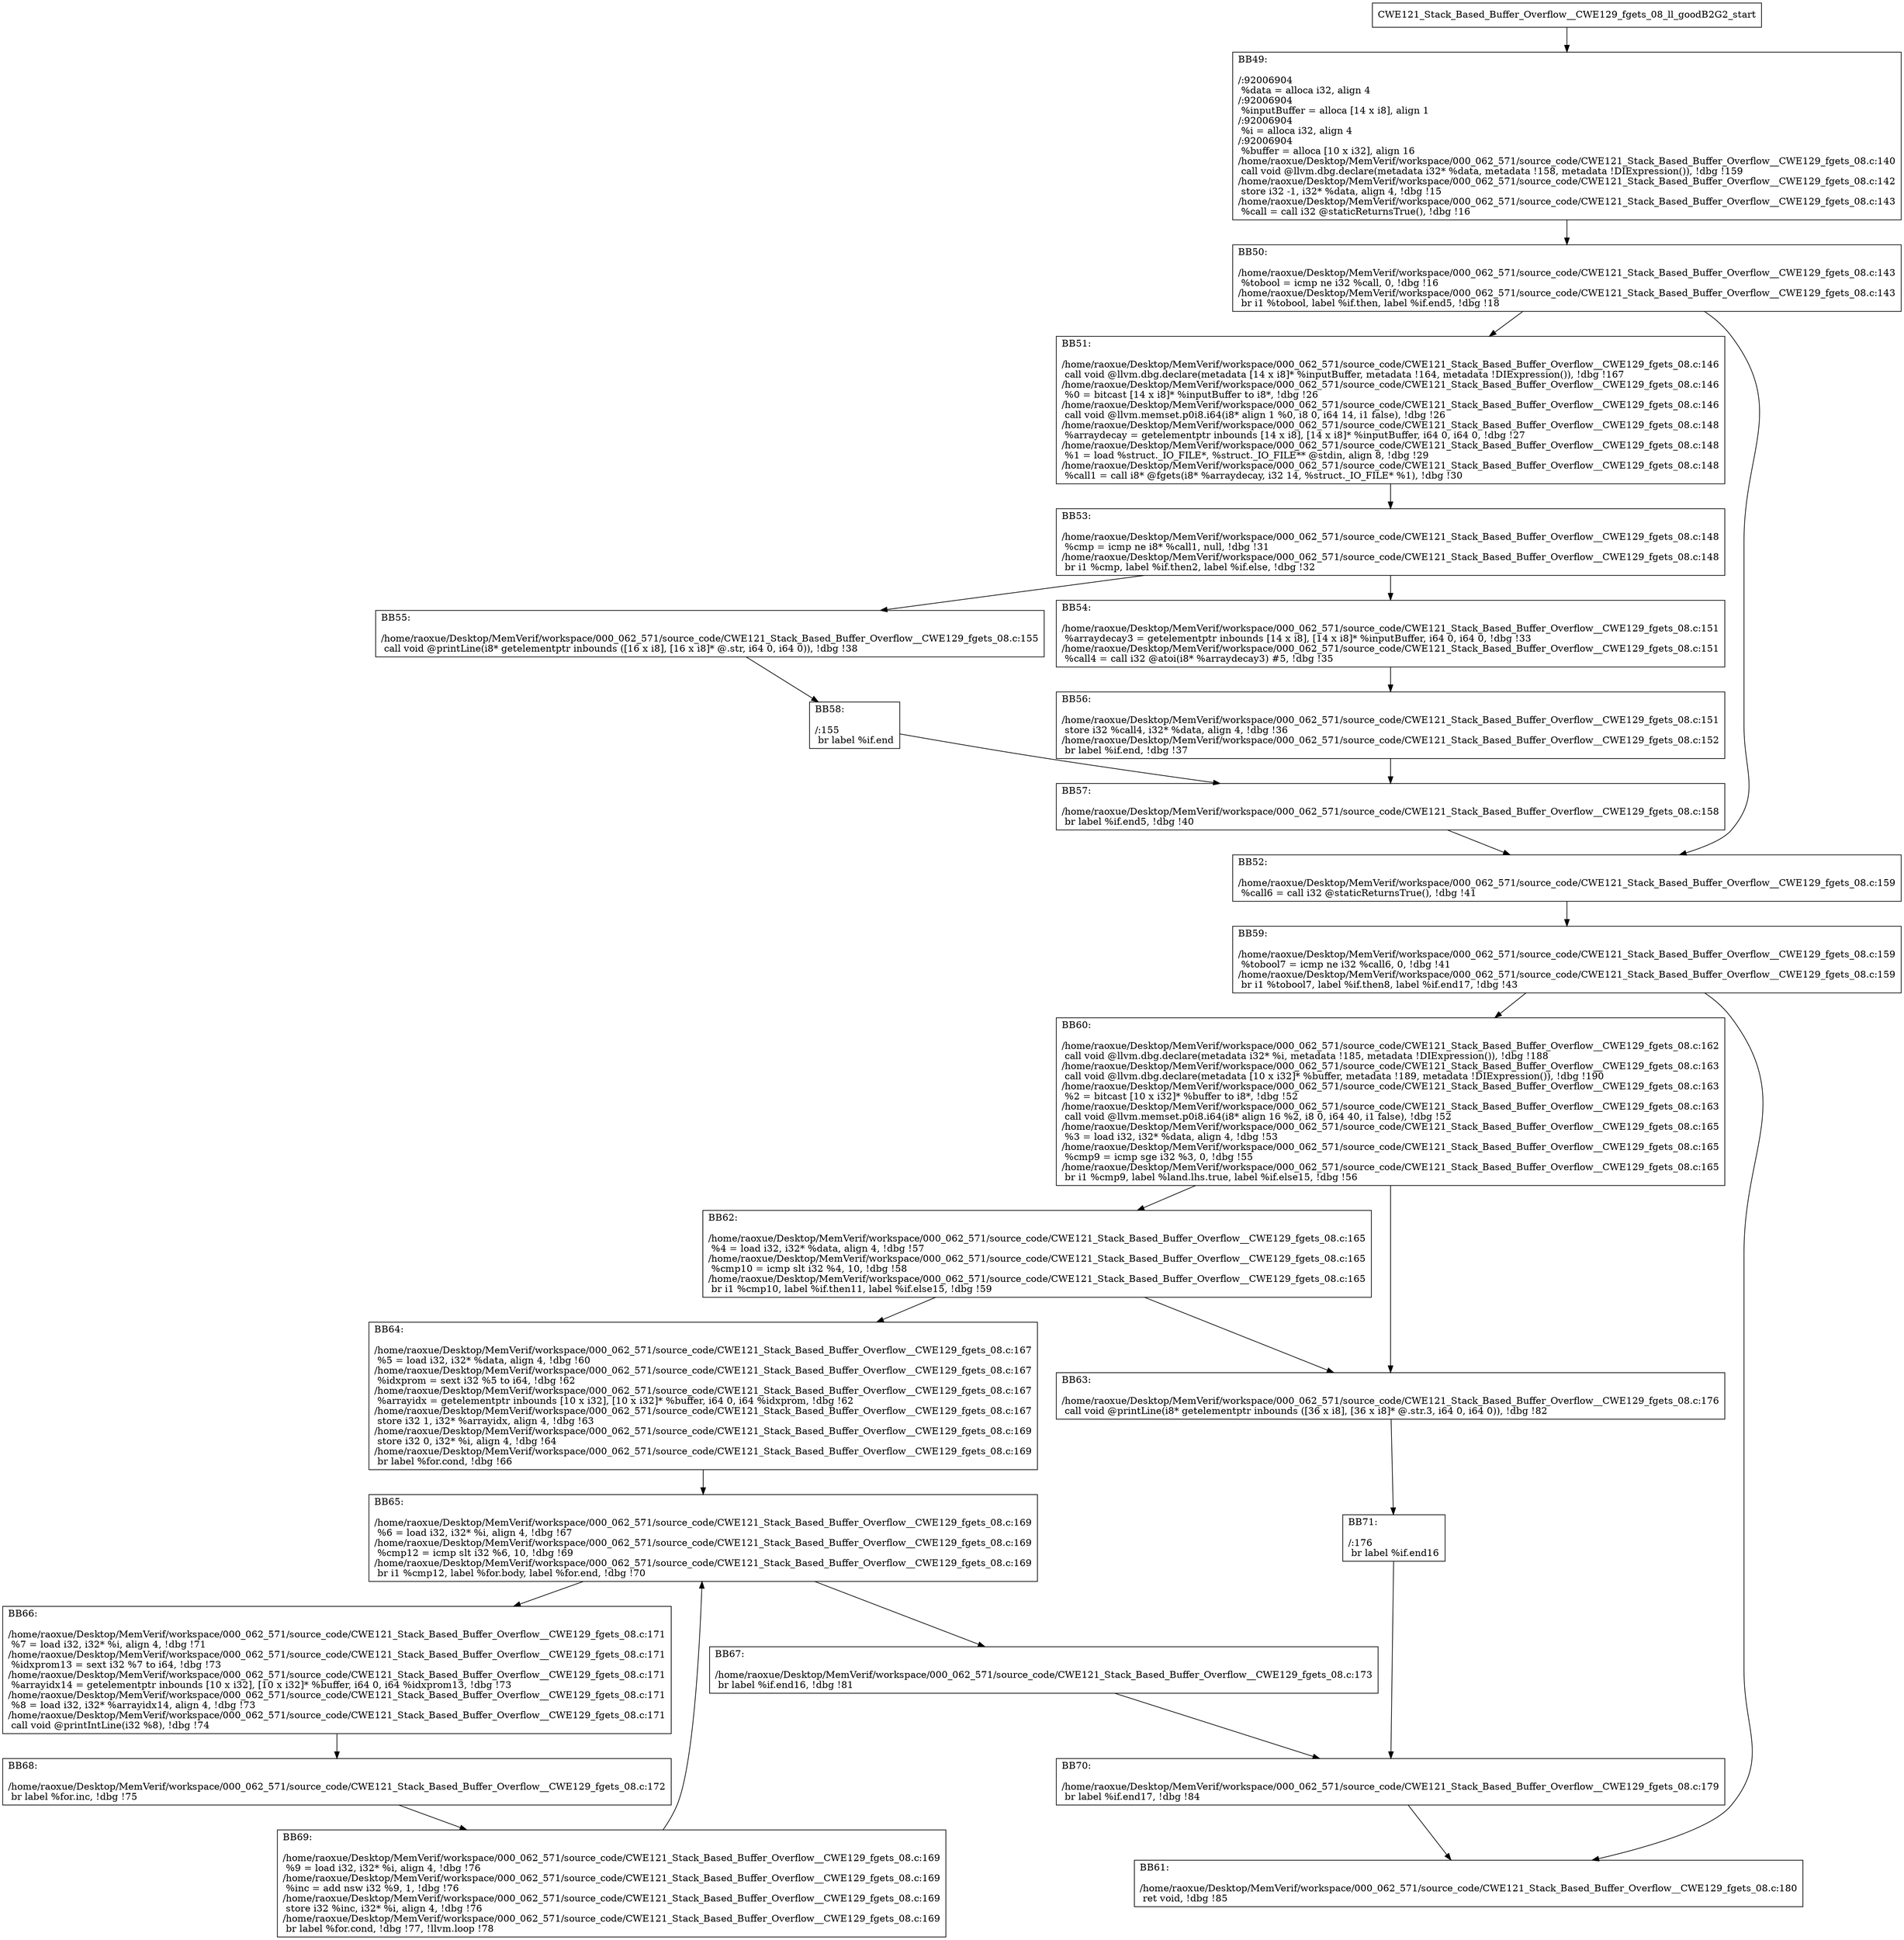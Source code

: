 digraph "CFG for'CWE121_Stack_Based_Buffer_Overflow__CWE129_fgets_08_ll_goodB2G2' function" {
	BBCWE121_Stack_Based_Buffer_Overflow__CWE129_fgets_08_ll_goodB2G2_start[shape=record,label="{CWE121_Stack_Based_Buffer_Overflow__CWE129_fgets_08_ll_goodB2G2_start}"];
	BBCWE121_Stack_Based_Buffer_Overflow__CWE129_fgets_08_ll_goodB2G2_start-> CWE121_Stack_Based_Buffer_Overflow__CWE129_fgets_08_ll_goodB2G2BB49;
	CWE121_Stack_Based_Buffer_Overflow__CWE129_fgets_08_ll_goodB2G2BB49 [shape=record, label="{BB49:\l\l/:92006904\l
  %data = alloca i32, align 4\l
/:92006904\l
  %inputBuffer = alloca [14 x i8], align 1\l
/:92006904\l
  %i = alloca i32, align 4\l
/:92006904\l
  %buffer = alloca [10 x i32], align 16\l
/home/raoxue/Desktop/MemVerif/workspace/000_062_571/source_code/CWE121_Stack_Based_Buffer_Overflow__CWE129_fgets_08.c:140\l
  call void @llvm.dbg.declare(metadata i32* %data, metadata !158, metadata !DIExpression()), !dbg !159\l
/home/raoxue/Desktop/MemVerif/workspace/000_062_571/source_code/CWE121_Stack_Based_Buffer_Overflow__CWE129_fgets_08.c:142\l
  store i32 -1, i32* %data, align 4, !dbg !15\l
/home/raoxue/Desktop/MemVerif/workspace/000_062_571/source_code/CWE121_Stack_Based_Buffer_Overflow__CWE129_fgets_08.c:143\l
  %call = call i32 @staticReturnsTrue(), !dbg !16\l
}"];
	CWE121_Stack_Based_Buffer_Overflow__CWE129_fgets_08_ll_goodB2G2BB49-> CWE121_Stack_Based_Buffer_Overflow__CWE129_fgets_08_ll_goodB2G2BB50;
	CWE121_Stack_Based_Buffer_Overflow__CWE129_fgets_08_ll_goodB2G2BB50 [shape=record, label="{BB50:\l\l/home/raoxue/Desktop/MemVerif/workspace/000_062_571/source_code/CWE121_Stack_Based_Buffer_Overflow__CWE129_fgets_08.c:143\l
  %tobool = icmp ne i32 %call, 0, !dbg !16\l
/home/raoxue/Desktop/MemVerif/workspace/000_062_571/source_code/CWE121_Stack_Based_Buffer_Overflow__CWE129_fgets_08.c:143\l
  br i1 %tobool, label %if.then, label %if.end5, !dbg !18\l
}"];
	CWE121_Stack_Based_Buffer_Overflow__CWE129_fgets_08_ll_goodB2G2BB50-> CWE121_Stack_Based_Buffer_Overflow__CWE129_fgets_08_ll_goodB2G2BB51;
	CWE121_Stack_Based_Buffer_Overflow__CWE129_fgets_08_ll_goodB2G2BB50-> CWE121_Stack_Based_Buffer_Overflow__CWE129_fgets_08_ll_goodB2G2BB52;
	CWE121_Stack_Based_Buffer_Overflow__CWE129_fgets_08_ll_goodB2G2BB51 [shape=record, label="{BB51:\l\l/home/raoxue/Desktop/MemVerif/workspace/000_062_571/source_code/CWE121_Stack_Based_Buffer_Overflow__CWE129_fgets_08.c:146\l
  call void @llvm.dbg.declare(metadata [14 x i8]* %inputBuffer, metadata !164, metadata !DIExpression()), !dbg !167\l
/home/raoxue/Desktop/MemVerif/workspace/000_062_571/source_code/CWE121_Stack_Based_Buffer_Overflow__CWE129_fgets_08.c:146\l
  %0 = bitcast [14 x i8]* %inputBuffer to i8*, !dbg !26\l
/home/raoxue/Desktop/MemVerif/workspace/000_062_571/source_code/CWE121_Stack_Based_Buffer_Overflow__CWE129_fgets_08.c:146\l
  call void @llvm.memset.p0i8.i64(i8* align 1 %0, i8 0, i64 14, i1 false), !dbg !26\l
/home/raoxue/Desktop/MemVerif/workspace/000_062_571/source_code/CWE121_Stack_Based_Buffer_Overflow__CWE129_fgets_08.c:148\l
  %arraydecay = getelementptr inbounds [14 x i8], [14 x i8]* %inputBuffer, i64 0, i64 0, !dbg !27\l
/home/raoxue/Desktop/MemVerif/workspace/000_062_571/source_code/CWE121_Stack_Based_Buffer_Overflow__CWE129_fgets_08.c:148\l
  %1 = load %struct._IO_FILE*, %struct._IO_FILE** @stdin, align 8, !dbg !29\l
/home/raoxue/Desktop/MemVerif/workspace/000_062_571/source_code/CWE121_Stack_Based_Buffer_Overflow__CWE129_fgets_08.c:148\l
  %call1 = call i8* @fgets(i8* %arraydecay, i32 14, %struct._IO_FILE* %1), !dbg !30\l
}"];
	CWE121_Stack_Based_Buffer_Overflow__CWE129_fgets_08_ll_goodB2G2BB51-> CWE121_Stack_Based_Buffer_Overflow__CWE129_fgets_08_ll_goodB2G2BB53;
	CWE121_Stack_Based_Buffer_Overflow__CWE129_fgets_08_ll_goodB2G2BB53 [shape=record, label="{BB53:\l\l/home/raoxue/Desktop/MemVerif/workspace/000_062_571/source_code/CWE121_Stack_Based_Buffer_Overflow__CWE129_fgets_08.c:148\l
  %cmp = icmp ne i8* %call1, null, !dbg !31\l
/home/raoxue/Desktop/MemVerif/workspace/000_062_571/source_code/CWE121_Stack_Based_Buffer_Overflow__CWE129_fgets_08.c:148\l
  br i1 %cmp, label %if.then2, label %if.else, !dbg !32\l
}"];
	CWE121_Stack_Based_Buffer_Overflow__CWE129_fgets_08_ll_goodB2G2BB53-> CWE121_Stack_Based_Buffer_Overflow__CWE129_fgets_08_ll_goodB2G2BB54;
	CWE121_Stack_Based_Buffer_Overflow__CWE129_fgets_08_ll_goodB2G2BB53-> CWE121_Stack_Based_Buffer_Overflow__CWE129_fgets_08_ll_goodB2G2BB55;
	CWE121_Stack_Based_Buffer_Overflow__CWE129_fgets_08_ll_goodB2G2BB54 [shape=record, label="{BB54:\l\l/home/raoxue/Desktop/MemVerif/workspace/000_062_571/source_code/CWE121_Stack_Based_Buffer_Overflow__CWE129_fgets_08.c:151\l
  %arraydecay3 = getelementptr inbounds [14 x i8], [14 x i8]* %inputBuffer, i64 0, i64 0, !dbg !33\l
/home/raoxue/Desktop/MemVerif/workspace/000_062_571/source_code/CWE121_Stack_Based_Buffer_Overflow__CWE129_fgets_08.c:151\l
  %call4 = call i32 @atoi(i8* %arraydecay3) #5, !dbg !35\l
}"];
	CWE121_Stack_Based_Buffer_Overflow__CWE129_fgets_08_ll_goodB2G2BB54-> CWE121_Stack_Based_Buffer_Overflow__CWE129_fgets_08_ll_goodB2G2BB56;
	CWE121_Stack_Based_Buffer_Overflow__CWE129_fgets_08_ll_goodB2G2BB56 [shape=record, label="{BB56:\l\l/home/raoxue/Desktop/MemVerif/workspace/000_062_571/source_code/CWE121_Stack_Based_Buffer_Overflow__CWE129_fgets_08.c:151\l
  store i32 %call4, i32* %data, align 4, !dbg !36\l
/home/raoxue/Desktop/MemVerif/workspace/000_062_571/source_code/CWE121_Stack_Based_Buffer_Overflow__CWE129_fgets_08.c:152\l
  br label %if.end, !dbg !37\l
}"];
	CWE121_Stack_Based_Buffer_Overflow__CWE129_fgets_08_ll_goodB2G2BB56-> CWE121_Stack_Based_Buffer_Overflow__CWE129_fgets_08_ll_goodB2G2BB57;
	CWE121_Stack_Based_Buffer_Overflow__CWE129_fgets_08_ll_goodB2G2BB55 [shape=record, label="{BB55:\l\l/home/raoxue/Desktop/MemVerif/workspace/000_062_571/source_code/CWE121_Stack_Based_Buffer_Overflow__CWE129_fgets_08.c:155\l
  call void @printLine(i8* getelementptr inbounds ([16 x i8], [16 x i8]* @.str, i64 0, i64 0)), !dbg !38\l
}"];
	CWE121_Stack_Based_Buffer_Overflow__CWE129_fgets_08_ll_goodB2G2BB55-> CWE121_Stack_Based_Buffer_Overflow__CWE129_fgets_08_ll_goodB2G2BB58;
	CWE121_Stack_Based_Buffer_Overflow__CWE129_fgets_08_ll_goodB2G2BB58 [shape=record, label="{BB58:\l\l/:155\l
  br label %if.end\l
}"];
	CWE121_Stack_Based_Buffer_Overflow__CWE129_fgets_08_ll_goodB2G2BB58-> CWE121_Stack_Based_Buffer_Overflow__CWE129_fgets_08_ll_goodB2G2BB57;
	CWE121_Stack_Based_Buffer_Overflow__CWE129_fgets_08_ll_goodB2G2BB57 [shape=record, label="{BB57:\l\l/home/raoxue/Desktop/MemVerif/workspace/000_062_571/source_code/CWE121_Stack_Based_Buffer_Overflow__CWE129_fgets_08.c:158\l
  br label %if.end5, !dbg !40\l
}"];
	CWE121_Stack_Based_Buffer_Overflow__CWE129_fgets_08_ll_goodB2G2BB57-> CWE121_Stack_Based_Buffer_Overflow__CWE129_fgets_08_ll_goodB2G2BB52;
	CWE121_Stack_Based_Buffer_Overflow__CWE129_fgets_08_ll_goodB2G2BB52 [shape=record, label="{BB52:\l\l/home/raoxue/Desktop/MemVerif/workspace/000_062_571/source_code/CWE121_Stack_Based_Buffer_Overflow__CWE129_fgets_08.c:159\l
  %call6 = call i32 @staticReturnsTrue(), !dbg !41\l
}"];
	CWE121_Stack_Based_Buffer_Overflow__CWE129_fgets_08_ll_goodB2G2BB52-> CWE121_Stack_Based_Buffer_Overflow__CWE129_fgets_08_ll_goodB2G2BB59;
	CWE121_Stack_Based_Buffer_Overflow__CWE129_fgets_08_ll_goodB2G2BB59 [shape=record, label="{BB59:\l\l/home/raoxue/Desktop/MemVerif/workspace/000_062_571/source_code/CWE121_Stack_Based_Buffer_Overflow__CWE129_fgets_08.c:159\l
  %tobool7 = icmp ne i32 %call6, 0, !dbg !41\l
/home/raoxue/Desktop/MemVerif/workspace/000_062_571/source_code/CWE121_Stack_Based_Buffer_Overflow__CWE129_fgets_08.c:159\l
  br i1 %tobool7, label %if.then8, label %if.end17, !dbg !43\l
}"];
	CWE121_Stack_Based_Buffer_Overflow__CWE129_fgets_08_ll_goodB2G2BB59-> CWE121_Stack_Based_Buffer_Overflow__CWE129_fgets_08_ll_goodB2G2BB60;
	CWE121_Stack_Based_Buffer_Overflow__CWE129_fgets_08_ll_goodB2G2BB59-> CWE121_Stack_Based_Buffer_Overflow__CWE129_fgets_08_ll_goodB2G2BB61;
	CWE121_Stack_Based_Buffer_Overflow__CWE129_fgets_08_ll_goodB2G2BB60 [shape=record, label="{BB60:\l\l/home/raoxue/Desktop/MemVerif/workspace/000_062_571/source_code/CWE121_Stack_Based_Buffer_Overflow__CWE129_fgets_08.c:162\l
  call void @llvm.dbg.declare(metadata i32* %i, metadata !185, metadata !DIExpression()), !dbg !188\l
/home/raoxue/Desktop/MemVerif/workspace/000_062_571/source_code/CWE121_Stack_Based_Buffer_Overflow__CWE129_fgets_08.c:163\l
  call void @llvm.dbg.declare(metadata [10 x i32]* %buffer, metadata !189, metadata !DIExpression()), !dbg !190\l
/home/raoxue/Desktop/MemVerif/workspace/000_062_571/source_code/CWE121_Stack_Based_Buffer_Overflow__CWE129_fgets_08.c:163\l
  %2 = bitcast [10 x i32]* %buffer to i8*, !dbg !52\l
/home/raoxue/Desktop/MemVerif/workspace/000_062_571/source_code/CWE121_Stack_Based_Buffer_Overflow__CWE129_fgets_08.c:163\l
  call void @llvm.memset.p0i8.i64(i8* align 16 %2, i8 0, i64 40, i1 false), !dbg !52\l
/home/raoxue/Desktop/MemVerif/workspace/000_062_571/source_code/CWE121_Stack_Based_Buffer_Overflow__CWE129_fgets_08.c:165\l
  %3 = load i32, i32* %data, align 4, !dbg !53\l
/home/raoxue/Desktop/MemVerif/workspace/000_062_571/source_code/CWE121_Stack_Based_Buffer_Overflow__CWE129_fgets_08.c:165\l
  %cmp9 = icmp sge i32 %3, 0, !dbg !55\l
/home/raoxue/Desktop/MemVerif/workspace/000_062_571/source_code/CWE121_Stack_Based_Buffer_Overflow__CWE129_fgets_08.c:165\l
  br i1 %cmp9, label %land.lhs.true, label %if.else15, !dbg !56\l
}"];
	CWE121_Stack_Based_Buffer_Overflow__CWE129_fgets_08_ll_goodB2G2BB60-> CWE121_Stack_Based_Buffer_Overflow__CWE129_fgets_08_ll_goodB2G2BB62;
	CWE121_Stack_Based_Buffer_Overflow__CWE129_fgets_08_ll_goodB2G2BB60-> CWE121_Stack_Based_Buffer_Overflow__CWE129_fgets_08_ll_goodB2G2BB63;
	CWE121_Stack_Based_Buffer_Overflow__CWE129_fgets_08_ll_goodB2G2BB62 [shape=record, label="{BB62:\l\l/home/raoxue/Desktop/MemVerif/workspace/000_062_571/source_code/CWE121_Stack_Based_Buffer_Overflow__CWE129_fgets_08.c:165\l
  %4 = load i32, i32* %data, align 4, !dbg !57\l
/home/raoxue/Desktop/MemVerif/workspace/000_062_571/source_code/CWE121_Stack_Based_Buffer_Overflow__CWE129_fgets_08.c:165\l
  %cmp10 = icmp slt i32 %4, 10, !dbg !58\l
/home/raoxue/Desktop/MemVerif/workspace/000_062_571/source_code/CWE121_Stack_Based_Buffer_Overflow__CWE129_fgets_08.c:165\l
  br i1 %cmp10, label %if.then11, label %if.else15, !dbg !59\l
}"];
	CWE121_Stack_Based_Buffer_Overflow__CWE129_fgets_08_ll_goodB2G2BB62-> CWE121_Stack_Based_Buffer_Overflow__CWE129_fgets_08_ll_goodB2G2BB64;
	CWE121_Stack_Based_Buffer_Overflow__CWE129_fgets_08_ll_goodB2G2BB62-> CWE121_Stack_Based_Buffer_Overflow__CWE129_fgets_08_ll_goodB2G2BB63;
	CWE121_Stack_Based_Buffer_Overflow__CWE129_fgets_08_ll_goodB2G2BB64 [shape=record, label="{BB64:\l\l/home/raoxue/Desktop/MemVerif/workspace/000_062_571/source_code/CWE121_Stack_Based_Buffer_Overflow__CWE129_fgets_08.c:167\l
  %5 = load i32, i32* %data, align 4, !dbg !60\l
/home/raoxue/Desktop/MemVerif/workspace/000_062_571/source_code/CWE121_Stack_Based_Buffer_Overflow__CWE129_fgets_08.c:167\l
  %idxprom = sext i32 %5 to i64, !dbg !62\l
/home/raoxue/Desktop/MemVerif/workspace/000_062_571/source_code/CWE121_Stack_Based_Buffer_Overflow__CWE129_fgets_08.c:167\l
  %arrayidx = getelementptr inbounds [10 x i32], [10 x i32]* %buffer, i64 0, i64 %idxprom, !dbg !62\l
/home/raoxue/Desktop/MemVerif/workspace/000_062_571/source_code/CWE121_Stack_Based_Buffer_Overflow__CWE129_fgets_08.c:167\l
  store i32 1, i32* %arrayidx, align 4, !dbg !63\l
/home/raoxue/Desktop/MemVerif/workspace/000_062_571/source_code/CWE121_Stack_Based_Buffer_Overflow__CWE129_fgets_08.c:169\l
  store i32 0, i32* %i, align 4, !dbg !64\l
/home/raoxue/Desktop/MemVerif/workspace/000_062_571/source_code/CWE121_Stack_Based_Buffer_Overflow__CWE129_fgets_08.c:169\l
  br label %for.cond, !dbg !66\l
}"];
	CWE121_Stack_Based_Buffer_Overflow__CWE129_fgets_08_ll_goodB2G2BB64-> CWE121_Stack_Based_Buffer_Overflow__CWE129_fgets_08_ll_goodB2G2BB65;
	CWE121_Stack_Based_Buffer_Overflow__CWE129_fgets_08_ll_goodB2G2BB65 [shape=record, label="{BB65:\l\l/home/raoxue/Desktop/MemVerif/workspace/000_062_571/source_code/CWE121_Stack_Based_Buffer_Overflow__CWE129_fgets_08.c:169\l
  %6 = load i32, i32* %i, align 4, !dbg !67\l
/home/raoxue/Desktop/MemVerif/workspace/000_062_571/source_code/CWE121_Stack_Based_Buffer_Overflow__CWE129_fgets_08.c:169\l
  %cmp12 = icmp slt i32 %6, 10, !dbg !69\l
/home/raoxue/Desktop/MemVerif/workspace/000_062_571/source_code/CWE121_Stack_Based_Buffer_Overflow__CWE129_fgets_08.c:169\l
  br i1 %cmp12, label %for.body, label %for.end, !dbg !70\l
}"];
	CWE121_Stack_Based_Buffer_Overflow__CWE129_fgets_08_ll_goodB2G2BB65-> CWE121_Stack_Based_Buffer_Overflow__CWE129_fgets_08_ll_goodB2G2BB66;
	CWE121_Stack_Based_Buffer_Overflow__CWE129_fgets_08_ll_goodB2G2BB65-> CWE121_Stack_Based_Buffer_Overflow__CWE129_fgets_08_ll_goodB2G2BB67;
	CWE121_Stack_Based_Buffer_Overflow__CWE129_fgets_08_ll_goodB2G2BB66 [shape=record, label="{BB66:\l\l/home/raoxue/Desktop/MemVerif/workspace/000_062_571/source_code/CWE121_Stack_Based_Buffer_Overflow__CWE129_fgets_08.c:171\l
  %7 = load i32, i32* %i, align 4, !dbg !71\l
/home/raoxue/Desktop/MemVerif/workspace/000_062_571/source_code/CWE121_Stack_Based_Buffer_Overflow__CWE129_fgets_08.c:171\l
  %idxprom13 = sext i32 %7 to i64, !dbg !73\l
/home/raoxue/Desktop/MemVerif/workspace/000_062_571/source_code/CWE121_Stack_Based_Buffer_Overflow__CWE129_fgets_08.c:171\l
  %arrayidx14 = getelementptr inbounds [10 x i32], [10 x i32]* %buffer, i64 0, i64 %idxprom13, !dbg !73\l
/home/raoxue/Desktop/MemVerif/workspace/000_062_571/source_code/CWE121_Stack_Based_Buffer_Overflow__CWE129_fgets_08.c:171\l
  %8 = load i32, i32* %arrayidx14, align 4, !dbg !73\l
/home/raoxue/Desktop/MemVerif/workspace/000_062_571/source_code/CWE121_Stack_Based_Buffer_Overflow__CWE129_fgets_08.c:171\l
  call void @printIntLine(i32 %8), !dbg !74\l
}"];
	CWE121_Stack_Based_Buffer_Overflow__CWE129_fgets_08_ll_goodB2G2BB66-> CWE121_Stack_Based_Buffer_Overflow__CWE129_fgets_08_ll_goodB2G2BB68;
	CWE121_Stack_Based_Buffer_Overflow__CWE129_fgets_08_ll_goodB2G2BB68 [shape=record, label="{BB68:\l\l/home/raoxue/Desktop/MemVerif/workspace/000_062_571/source_code/CWE121_Stack_Based_Buffer_Overflow__CWE129_fgets_08.c:172\l
  br label %for.inc, !dbg !75\l
}"];
	CWE121_Stack_Based_Buffer_Overflow__CWE129_fgets_08_ll_goodB2G2BB68-> CWE121_Stack_Based_Buffer_Overflow__CWE129_fgets_08_ll_goodB2G2BB69;
	CWE121_Stack_Based_Buffer_Overflow__CWE129_fgets_08_ll_goodB2G2BB69 [shape=record, label="{BB69:\l\l/home/raoxue/Desktop/MemVerif/workspace/000_062_571/source_code/CWE121_Stack_Based_Buffer_Overflow__CWE129_fgets_08.c:169\l
  %9 = load i32, i32* %i, align 4, !dbg !76\l
/home/raoxue/Desktop/MemVerif/workspace/000_062_571/source_code/CWE121_Stack_Based_Buffer_Overflow__CWE129_fgets_08.c:169\l
  %inc = add nsw i32 %9, 1, !dbg !76\l
/home/raoxue/Desktop/MemVerif/workspace/000_062_571/source_code/CWE121_Stack_Based_Buffer_Overflow__CWE129_fgets_08.c:169\l
  store i32 %inc, i32* %i, align 4, !dbg !76\l
/home/raoxue/Desktop/MemVerif/workspace/000_062_571/source_code/CWE121_Stack_Based_Buffer_Overflow__CWE129_fgets_08.c:169\l
  br label %for.cond, !dbg !77, !llvm.loop !78\l
}"];
	CWE121_Stack_Based_Buffer_Overflow__CWE129_fgets_08_ll_goodB2G2BB69-> CWE121_Stack_Based_Buffer_Overflow__CWE129_fgets_08_ll_goodB2G2BB65;
	CWE121_Stack_Based_Buffer_Overflow__CWE129_fgets_08_ll_goodB2G2BB67 [shape=record, label="{BB67:\l\l/home/raoxue/Desktop/MemVerif/workspace/000_062_571/source_code/CWE121_Stack_Based_Buffer_Overflow__CWE129_fgets_08.c:173\l
  br label %if.end16, !dbg !81\l
}"];
	CWE121_Stack_Based_Buffer_Overflow__CWE129_fgets_08_ll_goodB2G2BB67-> CWE121_Stack_Based_Buffer_Overflow__CWE129_fgets_08_ll_goodB2G2BB70;
	CWE121_Stack_Based_Buffer_Overflow__CWE129_fgets_08_ll_goodB2G2BB63 [shape=record, label="{BB63:\l\l/home/raoxue/Desktop/MemVerif/workspace/000_062_571/source_code/CWE121_Stack_Based_Buffer_Overflow__CWE129_fgets_08.c:176\l
  call void @printLine(i8* getelementptr inbounds ([36 x i8], [36 x i8]* @.str.3, i64 0, i64 0)), !dbg !82\l
}"];
	CWE121_Stack_Based_Buffer_Overflow__CWE129_fgets_08_ll_goodB2G2BB63-> CWE121_Stack_Based_Buffer_Overflow__CWE129_fgets_08_ll_goodB2G2BB71;
	CWE121_Stack_Based_Buffer_Overflow__CWE129_fgets_08_ll_goodB2G2BB71 [shape=record, label="{BB71:\l\l/:176\l
  br label %if.end16\l
}"];
	CWE121_Stack_Based_Buffer_Overflow__CWE129_fgets_08_ll_goodB2G2BB71-> CWE121_Stack_Based_Buffer_Overflow__CWE129_fgets_08_ll_goodB2G2BB70;
	CWE121_Stack_Based_Buffer_Overflow__CWE129_fgets_08_ll_goodB2G2BB70 [shape=record, label="{BB70:\l\l/home/raoxue/Desktop/MemVerif/workspace/000_062_571/source_code/CWE121_Stack_Based_Buffer_Overflow__CWE129_fgets_08.c:179\l
  br label %if.end17, !dbg !84\l
}"];
	CWE121_Stack_Based_Buffer_Overflow__CWE129_fgets_08_ll_goodB2G2BB70-> CWE121_Stack_Based_Buffer_Overflow__CWE129_fgets_08_ll_goodB2G2BB61;
	CWE121_Stack_Based_Buffer_Overflow__CWE129_fgets_08_ll_goodB2G2BB61 [shape=record, label="{BB61:\l\l/home/raoxue/Desktop/MemVerif/workspace/000_062_571/source_code/CWE121_Stack_Based_Buffer_Overflow__CWE129_fgets_08.c:180\l
  ret void, !dbg !85\l
}"];
}
